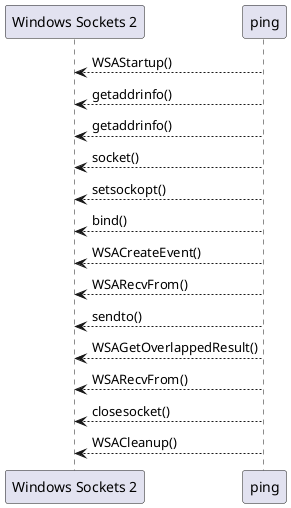 @startuml
participant "Windows Sockets 2" as Winsock2
ping --> Winsock2 : WSAStartup()
ping --> Winsock2 : getaddrinfo()
ping --> Winsock2 : getaddrinfo()
ping --> Winsock2 : socket()
ping --> Winsock2 : setsockopt()
ping --> Winsock2 : bind()
ping --> Winsock2 : WSACreateEvent()
ping --> Winsock2 : WSARecvFrom()
ping --> Winsock2 : sendto()
ping --> Winsock2 : WSAGetOverlappedResult()
ping --> Winsock2 : WSARecvFrom()
ping --> Winsock2 : closesocket()
ping --> Winsock2 : WSACleanup()
@enduml
